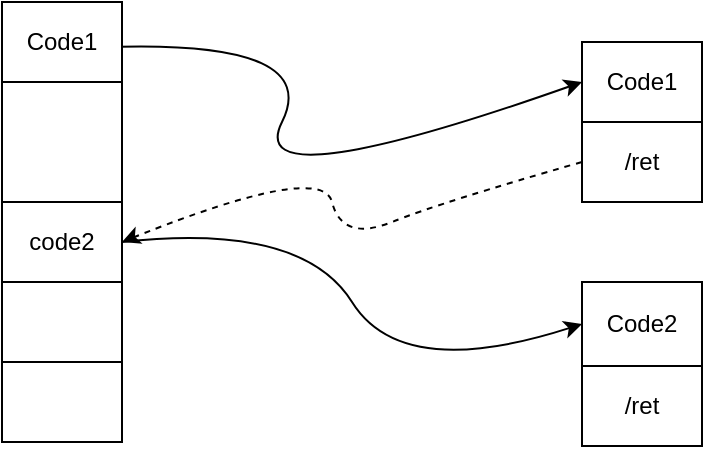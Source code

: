 <mxfile version="14.5.1" type="github">
  <diagram id="C5RBs43oDa-KdzZeNtuy" name="Page-1">
    <mxGraphModel dx="996" dy="616" grid="1" gridSize="10" guides="1" tooltips="1" connect="1" arrows="1" fold="1" page="1" pageScale="1" pageWidth="827" pageHeight="1169" math="0" shadow="0">
      <root>
        <mxCell id="WIyWlLk6GJQsqaUBKTNV-0" />
        <mxCell id="WIyWlLk6GJQsqaUBKTNV-1" parent="WIyWlLk6GJQsqaUBKTNV-0" />
        <mxCell id="V8OyjjAhMM81j7kfmUXf-10" value="" style="curved=1;endArrow=classic;html=1;exitX=0.997;exitY=0.608;exitDx=0;exitDy=0;exitPerimeter=0;entryX=0;entryY=0.5;entryDx=0;entryDy=0;" edge="1" parent="WIyWlLk6GJQsqaUBKTNV-1" target="V8OyjjAhMM81j7kfmUXf-38">
          <mxGeometry width="50" height="50" relative="1" as="geometry">
            <mxPoint x="328.646" y="212.344" as="sourcePoint" />
            <mxPoint x="540" y="300" as="targetPoint" />
            <Array as="points">
              <mxPoint x="430" y="210" />
              <mxPoint x="390" y="290" />
            </Array>
          </mxGeometry>
        </mxCell>
        <mxCell id="V8OyjjAhMM81j7kfmUXf-25" value="" style="shape=table;html=1;whiteSpace=wrap;startSize=0;container=1;collapsible=0;childLayout=tableLayout;" vertex="1" parent="WIyWlLk6GJQsqaUBKTNV-1">
          <mxGeometry x="270" y="190" width="60" height="220" as="geometry" />
        </mxCell>
        <mxCell id="V8OyjjAhMM81j7kfmUXf-26" value="" style="shape=partialRectangle;html=1;whiteSpace=wrap;collapsible=0;dropTarget=0;pointerEvents=0;fillColor=none;top=0;left=0;bottom=0;right=0;points=[[0,0.5],[1,0.5]];portConstraint=eastwest;" vertex="1" parent="V8OyjjAhMM81j7kfmUXf-25">
          <mxGeometry width="60" height="40" as="geometry" />
        </mxCell>
        <mxCell id="V8OyjjAhMM81j7kfmUXf-27" value="&lt;font style=&quot;vertical-align: inherit&quot;&gt;&lt;font style=&quot;vertical-align: inherit&quot;&gt;Code1&lt;/font&gt;&lt;/font&gt;" style="shape=partialRectangle;html=1;whiteSpace=wrap;connectable=0;overflow=hidden;fillColor=none;top=0;left=0;bottom=0;right=0;" vertex="1" parent="V8OyjjAhMM81j7kfmUXf-26">
          <mxGeometry width="60" height="40" as="geometry" />
        </mxCell>
        <mxCell id="V8OyjjAhMM81j7kfmUXf-28" value="" style="shape=partialRectangle;html=1;whiteSpace=wrap;collapsible=0;dropTarget=0;pointerEvents=0;fillColor=none;top=0;left=0;bottom=0;right=0;points=[[0,0.5],[1,0.5]];portConstraint=eastwest;" vertex="1" parent="V8OyjjAhMM81j7kfmUXf-25">
          <mxGeometry y="40" width="60" height="60" as="geometry" />
        </mxCell>
        <mxCell id="V8OyjjAhMM81j7kfmUXf-29" value="" style="shape=partialRectangle;html=1;whiteSpace=wrap;connectable=0;overflow=hidden;fillColor=none;top=0;left=0;bottom=0;right=0;" vertex="1" parent="V8OyjjAhMM81j7kfmUXf-28">
          <mxGeometry width="60" height="60" as="geometry" />
        </mxCell>
        <mxCell id="V8OyjjAhMM81j7kfmUXf-30" value="" style="shape=partialRectangle;html=1;whiteSpace=wrap;collapsible=0;dropTarget=0;pointerEvents=0;fillColor=none;top=0;left=0;bottom=0;right=0;points=[[0,0.5],[1,0.5]];portConstraint=eastwest;" vertex="1" parent="V8OyjjAhMM81j7kfmUXf-25">
          <mxGeometry y="100" width="60" height="40" as="geometry" />
        </mxCell>
        <mxCell id="V8OyjjAhMM81j7kfmUXf-31" value="&lt;span&gt;code2&lt;/span&gt;" style="shape=partialRectangle;html=1;whiteSpace=wrap;connectable=0;overflow=hidden;fillColor=none;top=0;left=0;bottom=0;right=0;" vertex="1" parent="V8OyjjAhMM81j7kfmUXf-30">
          <mxGeometry width="60" height="40" as="geometry" />
        </mxCell>
        <mxCell id="V8OyjjAhMM81j7kfmUXf-32" value="" style="shape=partialRectangle;html=1;whiteSpace=wrap;collapsible=0;dropTarget=0;pointerEvents=0;fillColor=none;top=0;left=0;bottom=0;right=0;points=[[0,0.5],[1,0.5]];portConstraint=eastwest;" vertex="1" parent="V8OyjjAhMM81j7kfmUXf-25">
          <mxGeometry y="140" width="60" height="40" as="geometry" />
        </mxCell>
        <mxCell id="V8OyjjAhMM81j7kfmUXf-33" value="" style="shape=partialRectangle;html=1;whiteSpace=wrap;connectable=0;overflow=hidden;fillColor=none;top=0;left=0;bottom=0;right=0;" vertex="1" parent="V8OyjjAhMM81j7kfmUXf-32">
          <mxGeometry width="60" height="40" as="geometry" />
        </mxCell>
        <mxCell id="V8OyjjAhMM81j7kfmUXf-34" value="" style="shape=partialRectangle;html=1;whiteSpace=wrap;collapsible=0;dropTarget=0;pointerEvents=0;fillColor=none;top=0;left=0;bottom=0;right=0;points=[[0,0.5],[1,0.5]];portConstraint=eastwest;" vertex="1" parent="V8OyjjAhMM81j7kfmUXf-25">
          <mxGeometry y="180" width="60" height="40" as="geometry" />
        </mxCell>
        <mxCell id="V8OyjjAhMM81j7kfmUXf-35" value="" style="shape=partialRectangle;html=1;whiteSpace=wrap;connectable=0;overflow=hidden;fillColor=none;top=0;left=0;bottom=0;right=0;" vertex="1" parent="V8OyjjAhMM81j7kfmUXf-34">
          <mxGeometry width="60" height="40" as="geometry" />
        </mxCell>
        <mxCell id="V8OyjjAhMM81j7kfmUXf-37" value="" style="shape=table;html=1;whiteSpace=wrap;startSize=0;container=1;collapsible=0;childLayout=tableLayout;" vertex="1" parent="WIyWlLk6GJQsqaUBKTNV-1">
          <mxGeometry x="560" y="210" width="60" height="80" as="geometry" />
        </mxCell>
        <mxCell id="V8OyjjAhMM81j7kfmUXf-38" value="" style="shape=partialRectangle;html=1;whiteSpace=wrap;collapsible=0;dropTarget=0;pointerEvents=0;fillColor=none;top=0;left=0;bottom=0;right=0;points=[[0,0.5],[1,0.5]];portConstraint=eastwest;" vertex="1" parent="V8OyjjAhMM81j7kfmUXf-37">
          <mxGeometry width="60" height="40" as="geometry" />
        </mxCell>
        <mxCell id="V8OyjjAhMM81j7kfmUXf-39" value="&lt;font style=&quot;vertical-align: inherit&quot;&gt;&lt;font style=&quot;vertical-align: inherit&quot;&gt;Code1&lt;br&gt;&lt;/font&gt;&lt;/font&gt;" style="shape=partialRectangle;html=1;whiteSpace=wrap;connectable=0;overflow=hidden;fillColor=none;top=0;left=0;bottom=0;right=0;" vertex="1" parent="V8OyjjAhMM81j7kfmUXf-38">
          <mxGeometry width="60" height="40" as="geometry" />
        </mxCell>
        <mxCell id="V8OyjjAhMM81j7kfmUXf-40" value="" style="shape=partialRectangle;html=1;whiteSpace=wrap;collapsible=0;dropTarget=0;pointerEvents=0;fillColor=none;top=0;left=0;bottom=0;right=0;points=[[0,0.5],[1,0.5]];portConstraint=eastwest;" vertex="1" parent="V8OyjjAhMM81j7kfmUXf-37">
          <mxGeometry y="40" width="60" height="40" as="geometry" />
        </mxCell>
        <mxCell id="V8OyjjAhMM81j7kfmUXf-41" value="&lt;font style=&quot;vertical-align: inherit&quot;&gt;&lt;font style=&quot;vertical-align: inherit&quot;&gt;/ret&lt;/font&gt;&lt;/font&gt;" style="shape=partialRectangle;html=1;whiteSpace=wrap;connectable=0;overflow=hidden;fillColor=none;top=0;left=0;bottom=0;right=0;" vertex="1" parent="V8OyjjAhMM81j7kfmUXf-40">
          <mxGeometry width="60" height="40" as="geometry" />
        </mxCell>
        <mxCell id="V8OyjjAhMM81j7kfmUXf-42" value="" style="curved=1;endArrow=classic;html=1;exitX=1;exitY=0.5;exitDx=0;exitDy=0;entryX=0;entryY=0.5;entryDx=0;entryDy=0;" edge="1" parent="WIyWlLk6GJQsqaUBKTNV-1" source="V8OyjjAhMM81j7kfmUXf-30" target="V8OyjjAhMM81j7kfmUXf-44">
          <mxGeometry width="50" height="50" relative="1" as="geometry">
            <mxPoint x="333.646" y="328.344" as="sourcePoint" />
            <mxPoint x="545" y="416" as="targetPoint" />
            <Array as="points">
              <mxPoint x="420" y="300" />
              <mxPoint x="470" y="380" />
            </Array>
          </mxGeometry>
        </mxCell>
        <mxCell id="V8OyjjAhMM81j7kfmUXf-43" value="" style="shape=table;html=1;whiteSpace=wrap;startSize=0;container=1;collapsible=0;childLayout=tableLayout;" vertex="1" parent="WIyWlLk6GJQsqaUBKTNV-1">
          <mxGeometry x="560" y="330" width="60" height="82" as="geometry" />
        </mxCell>
        <mxCell id="V8OyjjAhMM81j7kfmUXf-44" value="" style="shape=partialRectangle;html=1;whiteSpace=wrap;collapsible=0;dropTarget=0;pointerEvents=0;fillColor=none;top=0;left=0;bottom=0;right=0;points=[[0,0.5],[1,0.5]];portConstraint=eastwest;" vertex="1" parent="V8OyjjAhMM81j7kfmUXf-43">
          <mxGeometry width="60" height="42" as="geometry" />
        </mxCell>
        <mxCell id="V8OyjjAhMM81j7kfmUXf-45" value="&lt;font style=&quot;vertical-align: inherit&quot;&gt;&lt;font style=&quot;vertical-align: inherit&quot;&gt;Code2&lt;br&gt;&lt;/font&gt;&lt;/font&gt;" style="shape=partialRectangle;html=1;whiteSpace=wrap;connectable=0;overflow=hidden;fillColor=none;top=0;left=0;bottom=0;right=0;" vertex="1" parent="V8OyjjAhMM81j7kfmUXf-44">
          <mxGeometry width="60" height="42" as="geometry" />
        </mxCell>
        <mxCell id="V8OyjjAhMM81j7kfmUXf-46" value="" style="shape=partialRectangle;html=1;whiteSpace=wrap;collapsible=0;dropTarget=0;pointerEvents=0;fillColor=none;top=0;left=0;bottom=0;right=0;points=[[0,0.5],[1,0.5]];portConstraint=eastwest;" vertex="1" parent="V8OyjjAhMM81j7kfmUXf-43">
          <mxGeometry y="42" width="60" height="40" as="geometry" />
        </mxCell>
        <mxCell id="V8OyjjAhMM81j7kfmUXf-47" value="&lt;font style=&quot;vertical-align: inherit&quot;&gt;&lt;font style=&quot;vertical-align: inherit&quot;&gt;/ret&lt;/font&gt;&lt;/font&gt;" style="shape=partialRectangle;html=1;whiteSpace=wrap;connectable=0;overflow=hidden;fillColor=none;top=0;left=0;bottom=0;right=0;" vertex="1" parent="V8OyjjAhMM81j7kfmUXf-46">
          <mxGeometry width="60" height="40" as="geometry" />
        </mxCell>
        <mxCell id="V8OyjjAhMM81j7kfmUXf-48" value="" style="curved=1;endArrow=classic;html=1;entryX=1;entryY=0.5;entryDx=0;entryDy=0;exitX=0;exitY=0.5;exitDx=0;exitDy=0;dashed=1;" edge="1" parent="WIyWlLk6GJQsqaUBKTNV-1" source="V8OyjjAhMM81j7kfmUXf-40" target="V8OyjjAhMM81j7kfmUXf-30">
          <mxGeometry width="50" height="50" relative="1" as="geometry">
            <mxPoint x="390" y="340" as="sourcePoint" />
            <mxPoint x="440" y="290" as="targetPoint" />
            <Array as="points">
              <mxPoint x="490" y="290" />
              <mxPoint x="440" y="310" />
              <mxPoint x="430" y="270" />
            </Array>
          </mxGeometry>
        </mxCell>
      </root>
    </mxGraphModel>
  </diagram>
</mxfile>
